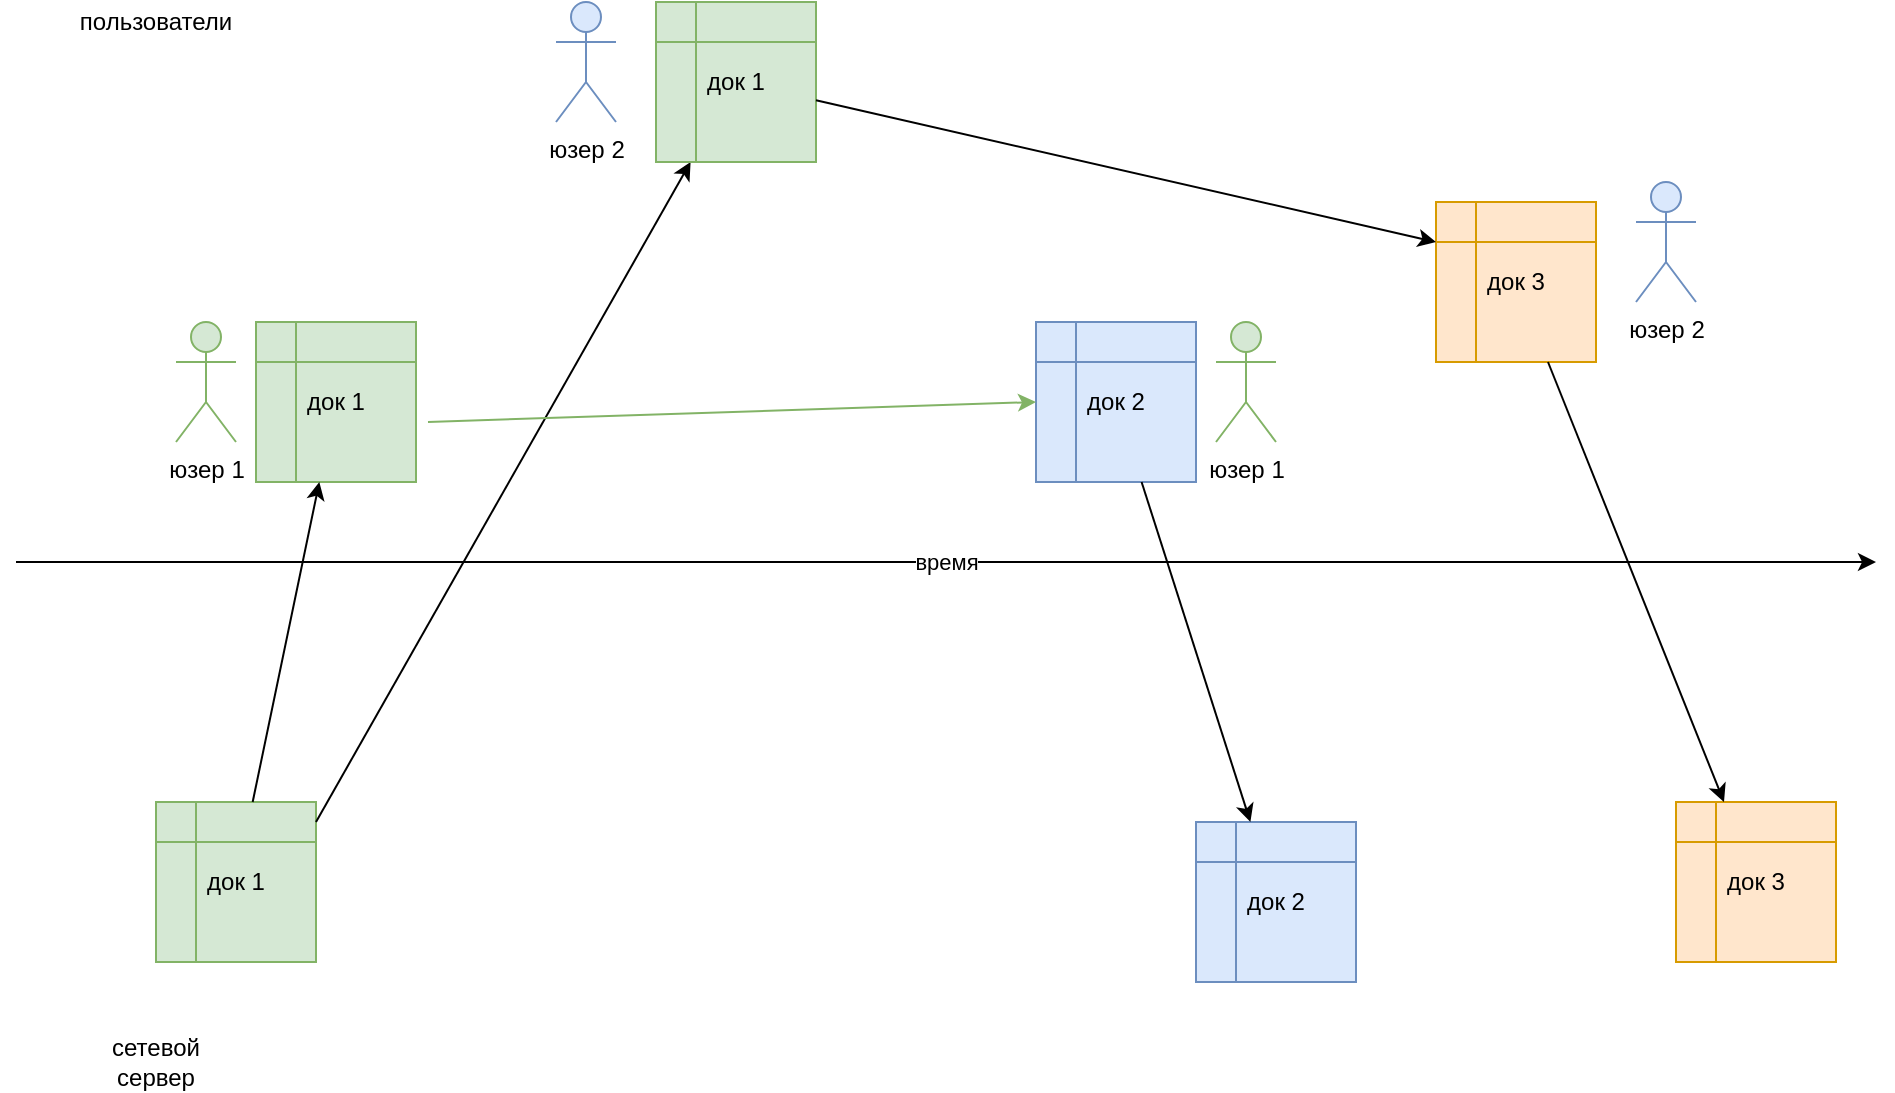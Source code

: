<mxfile version="13.3.5" type="device"><diagram id="_dcboX6TXqg2pFMnoWx4" name="Страница 1"><mxGraphModel dx="1088" dy="818" grid="1" gridSize="10" guides="1" tooltips="1" connect="1" arrows="1" fold="1" page="1" pageScale="1" pageWidth="1169" pageHeight="827" math="0" shadow="0"><root><mxCell id="0"/><mxCell id="1" parent="0"/><mxCell id="7k5XqW7-1eYud6-05mar-1" value="юзер 1" style="shape=umlActor;verticalLabelPosition=bottom;labelBackgroundColor=#ffffff;verticalAlign=top;html=1;outlineConnect=0;fillColor=#d5e8d4;strokeColor=#82b366;" vertex="1" parent="1"><mxGeometry x="170" y="240" width="30" height="60" as="geometry"/></mxCell><mxCell id="7k5XqW7-1eYud6-05mar-2" value="док 1" style="shape=internalStorage;whiteSpace=wrap;html=1;backgroundOutline=1;fillColor=#d5e8d4;strokeColor=#82b366;" vertex="1" parent="1"><mxGeometry x="210" y="240" width="80" height="80" as="geometry"/></mxCell><mxCell id="7k5XqW7-1eYud6-05mar-3" value="время" style="endArrow=classic;html=1;" edge="1" parent="1"><mxGeometry width="50" height="50" relative="1" as="geometry"><mxPoint x="90" y="360" as="sourcePoint"/><mxPoint x="1020" y="360" as="targetPoint"/></mxGeometry></mxCell><mxCell id="7k5XqW7-1eYud6-05mar-5" value="пользователи" style="text;html=1;strokeColor=none;fillColor=none;align=center;verticalAlign=middle;whiteSpace=wrap;rounded=0;" vertex="1" parent="1"><mxGeometry x="140" y="80" width="40" height="20" as="geometry"/></mxCell><mxCell id="7k5XqW7-1eYud6-05mar-6" value="сетевой сервер" style="text;html=1;strokeColor=none;fillColor=none;align=center;verticalAlign=middle;whiteSpace=wrap;rounded=0;" vertex="1" parent="1"><mxGeometry x="140" y="600" width="40" height="20" as="geometry"/></mxCell><mxCell id="7k5XqW7-1eYud6-05mar-7" value="док 1" style="shape=internalStorage;whiteSpace=wrap;html=1;backgroundOutline=1;fillColor=#d5e8d4;strokeColor=#82b366;" vertex="1" parent="1"><mxGeometry x="160" y="480" width="80" height="80" as="geometry"/></mxCell><mxCell id="7k5XqW7-1eYud6-05mar-8" value="" style="endArrow=classic;html=1;" edge="1" parent="1" source="7k5XqW7-1eYud6-05mar-7" target="7k5XqW7-1eYud6-05mar-2"><mxGeometry width="50" height="50" relative="1" as="geometry"><mxPoint x="60" y="470" as="sourcePoint"/><mxPoint x="110" y="420" as="targetPoint"/></mxGeometry></mxCell><mxCell id="7k5XqW7-1eYud6-05mar-9" value="юзер 2" style="shape=umlActor;verticalLabelPosition=bottom;labelBackgroundColor=#ffffff;verticalAlign=top;html=1;outlineConnect=0;fillColor=#dae8fc;strokeColor=#6c8ebf;" vertex="1" parent="1"><mxGeometry x="360" y="80" width="30" height="60" as="geometry"/></mxCell><mxCell id="7k5XqW7-1eYud6-05mar-10" value="" style="endArrow=classic;html=1;exitX=1;exitY=0.125;exitDx=0;exitDy=0;exitPerimeter=0;" edge="1" parent="1" source="7k5XqW7-1eYud6-05mar-7" target="7k5XqW7-1eYud6-05mar-13"><mxGeometry width="50" height="50" relative="1" as="geometry"><mxPoint x="320" y="510" as="sourcePoint"/><mxPoint x="370" y="460" as="targetPoint"/></mxGeometry></mxCell><mxCell id="7k5XqW7-1eYud6-05mar-13" value="док 1" style="shape=internalStorage;whiteSpace=wrap;html=1;backgroundOutline=1;fillColor=#d5e8d4;strokeColor=#82b366;" vertex="1" parent="1"><mxGeometry x="410" y="80" width="80" height="80" as="geometry"/></mxCell><mxCell id="7k5XqW7-1eYud6-05mar-14" value="док 2" style="shape=internalStorage;whiteSpace=wrap;html=1;backgroundOutline=1;fillColor=#dae8fc;strokeColor=#6c8ebf;" vertex="1" parent="1"><mxGeometry x="600" y="240" width="80" height="80" as="geometry"/></mxCell><mxCell id="7k5XqW7-1eYud6-05mar-15" value="док 2" style="shape=internalStorage;whiteSpace=wrap;html=1;backgroundOutline=1;fillColor=#dae8fc;strokeColor=#6c8ebf;" vertex="1" parent="1"><mxGeometry x="680" y="490" width="80" height="80" as="geometry"/></mxCell><mxCell id="7k5XqW7-1eYud6-05mar-16" value="" style="endArrow=classic;html=1;entryX=0;entryY=0.5;entryDx=0;entryDy=0;exitX=1.075;exitY=0.625;exitDx=0;exitDy=0;exitPerimeter=0;fillColor=#d5e8d4;strokeColor=#82b366;" edge="1" parent="1" source="7k5XqW7-1eYud6-05mar-2" target="7k5XqW7-1eYud6-05mar-14"><mxGeometry width="50" height="50" relative="1" as="geometry"><mxPoint x="410" y="480" as="sourcePoint"/><mxPoint x="460" y="430" as="targetPoint"/></mxGeometry></mxCell><mxCell id="7k5XqW7-1eYud6-05mar-17" value="док 3" style="shape=internalStorage;whiteSpace=wrap;html=1;backgroundOutline=1;fillColor=#ffe6cc;strokeColor=#d79b00;" vertex="1" parent="1"><mxGeometry x="800" y="180" width="80" height="80" as="geometry"/></mxCell><mxCell id="7k5XqW7-1eYud6-05mar-18" value="" style="endArrow=classic;html=1;entryX=0;entryY=0.25;entryDx=0;entryDy=0;" edge="1" parent="1" source="7k5XqW7-1eYud6-05mar-13" target="7k5XqW7-1eYud6-05mar-17"><mxGeometry width="50" height="50" relative="1" as="geometry"><mxPoint x="650" y="190" as="sourcePoint"/><mxPoint x="700" y="140" as="targetPoint"/></mxGeometry></mxCell><mxCell id="7k5XqW7-1eYud6-05mar-19" value="док 3" style="shape=internalStorage;whiteSpace=wrap;html=1;backgroundOutline=1;fillColor=#ffe6cc;strokeColor=#d79b00;" vertex="1" parent="1"><mxGeometry x="920" y="480" width="80" height="80" as="geometry"/></mxCell><mxCell id="7k5XqW7-1eYud6-05mar-20" value="" style="endArrow=classic;html=1;" edge="1" parent="1" source="7k5XqW7-1eYud6-05mar-14" target="7k5XqW7-1eYud6-05mar-15"><mxGeometry width="50" height="50" relative="1" as="geometry"><mxPoint x="720" y="460" as="sourcePoint"/><mxPoint x="770" y="410" as="targetPoint"/></mxGeometry></mxCell><mxCell id="7k5XqW7-1eYud6-05mar-21" value="" style="endArrow=classic;html=1;" edge="1" parent="1" source="7k5XqW7-1eYud6-05mar-17" target="7k5XqW7-1eYud6-05mar-19"><mxGeometry width="50" height="50" relative="1" as="geometry"><mxPoint x="900" y="320" as="sourcePoint"/><mxPoint x="950" y="270" as="targetPoint"/></mxGeometry></mxCell><mxCell id="7k5XqW7-1eYud6-05mar-22" value="юзер 1" style="shape=umlActor;verticalLabelPosition=bottom;labelBackgroundColor=#ffffff;verticalAlign=top;html=1;outlineConnect=0;fillColor=#d5e8d4;strokeColor=#82b366;" vertex="1" parent="1"><mxGeometry x="690" y="240" width="30" height="60" as="geometry"/></mxCell><mxCell id="7k5XqW7-1eYud6-05mar-23" value="юзер 2" style="shape=umlActor;verticalLabelPosition=bottom;labelBackgroundColor=#ffffff;verticalAlign=top;html=1;outlineConnect=0;fillColor=#dae8fc;strokeColor=#6c8ebf;" vertex="1" parent="1"><mxGeometry x="900" y="170" width="30" height="60" as="geometry"/></mxCell></root></mxGraphModel></diagram></mxfile>